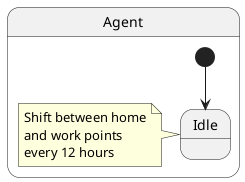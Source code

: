 @startuml Mode_1_No_Reaction

state Agent {
    [*] --> Idle
    note left of Idle
        Shift between home
        and work points
        every 12 hours
    end note
}

@enduml